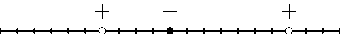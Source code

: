 size(6cm, 0cm);

int unit = 20;
int hair_len = 2;
int scope = 10;
real radius = 3;
int float_height = 23;

path real_line = (-scope*unit, 0) -- (scope*unit, 0);
draw(real_line);

for (int i = -scope; i <= scope; ++i) {
  real x = i*unit;
  path hair = (x, hair_len) -- (x, -hair_len);
  draw(hair);
}

int[] poss = {-4, 0, 7};
int[] labels = {1, 0, 1};
for (int i = 0; i < 3; ++i) {
  pair pos = (poss[i] * unit, 0);
  int k = labels[i];
  string str = (k == 1 ? "$+$" : "$-$");
  pen fillclr = (k == 1 ? white : black);
  path circ = circle(pos, radius);
  draw(circ);
  fill(circ, fillclr);
  label(Label(str, pos + (0, float_height)));
}
